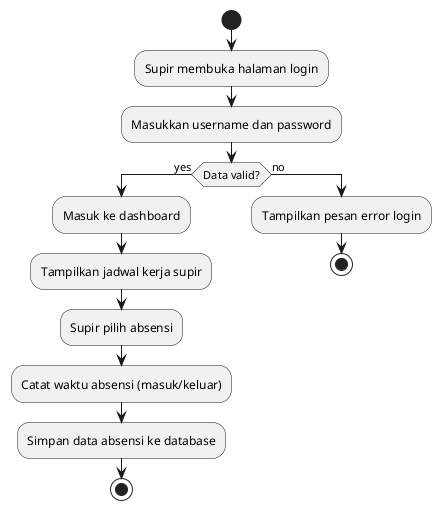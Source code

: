 @startuml
start
:Supir membuka halaman login;
:Masukkan username dan password;
if (Data valid?) then (yes)
  :Masuk ke dashboard;
  :Tampilkan jadwal kerja supir;
  :Supir pilih absensi;
  :Catat waktu absensi (masuk/keluar);
  :Simpan data absensi ke database;
  stop
else (no)
  :Tampilkan pesan error login;
  stop
endif
@enduml
